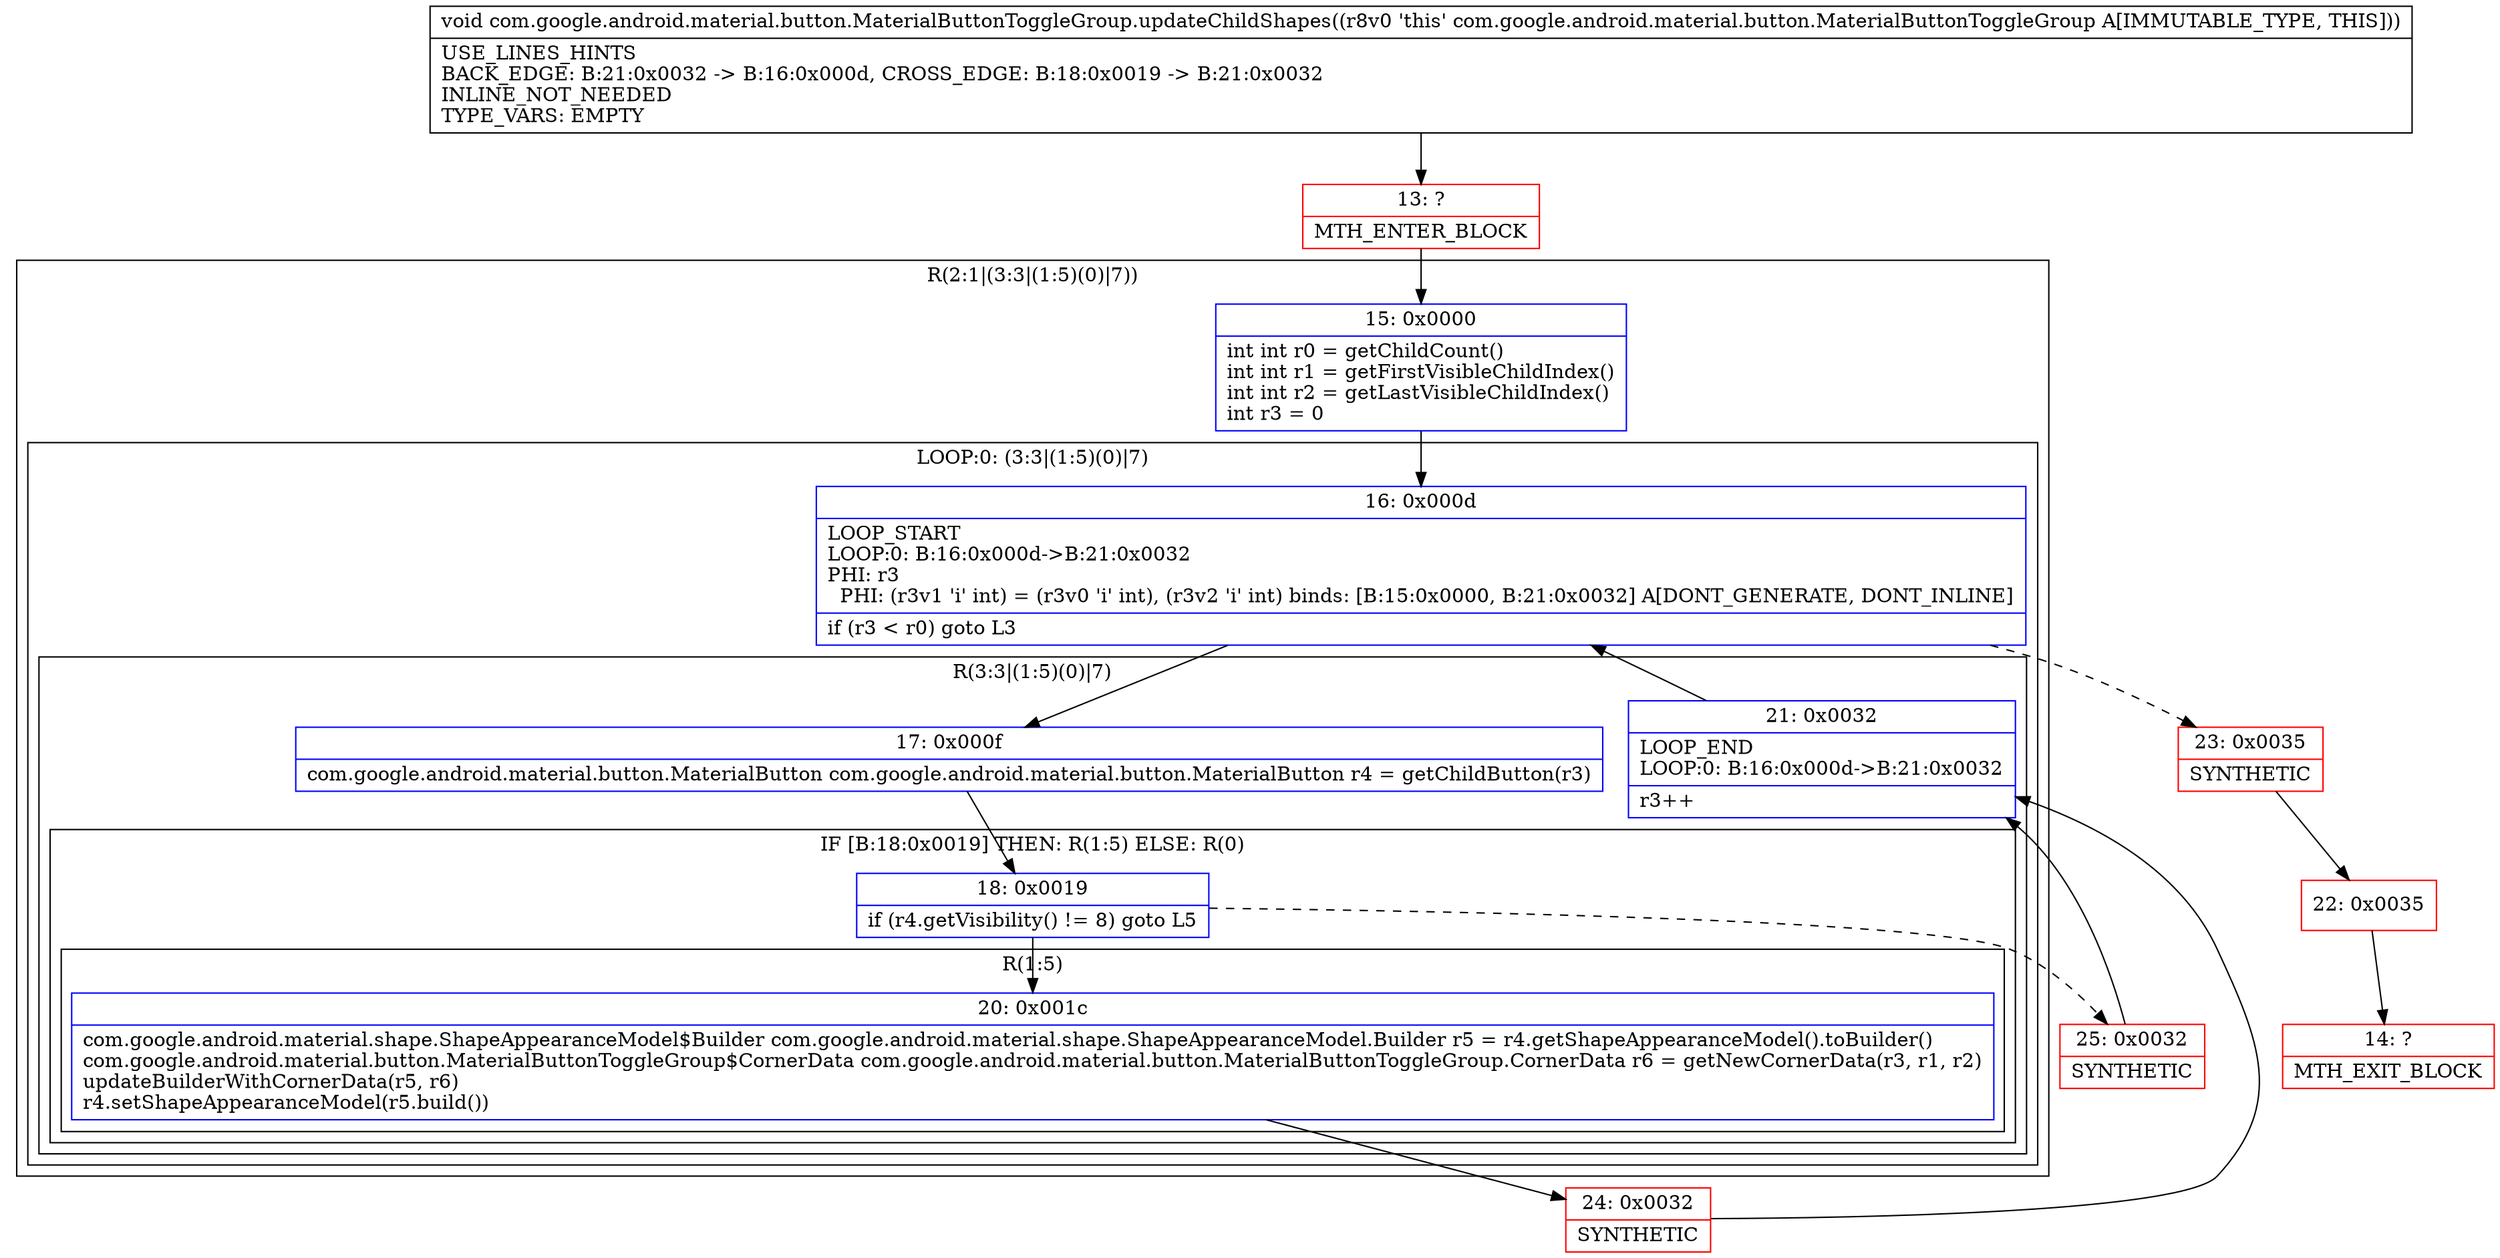 digraph "CFG forcom.google.android.material.button.MaterialButtonToggleGroup.updateChildShapes()V" {
subgraph cluster_Region_1117127584 {
label = "R(2:1|(3:3|(1:5)(0)|7))";
node [shape=record,color=blue];
Node_15 [shape=record,label="{15\:\ 0x0000|int int r0 = getChildCount()\lint int r1 = getFirstVisibleChildIndex()\lint int r2 = getLastVisibleChildIndex()\lint r3 = 0\l}"];
subgraph cluster_LoopRegion_1156332035 {
label = "LOOP:0: (3:3|(1:5)(0)|7)";
node [shape=record,color=blue];
Node_16 [shape=record,label="{16\:\ 0x000d|LOOP_START\lLOOP:0: B:16:0x000d\-\>B:21:0x0032\lPHI: r3 \l  PHI: (r3v1 'i' int) = (r3v0 'i' int), (r3v2 'i' int) binds: [B:15:0x0000, B:21:0x0032] A[DONT_GENERATE, DONT_INLINE]\l|if (r3 \< r0) goto L3\l}"];
subgraph cluster_Region_769589257 {
label = "R(3:3|(1:5)(0)|7)";
node [shape=record,color=blue];
Node_17 [shape=record,label="{17\:\ 0x000f|com.google.android.material.button.MaterialButton com.google.android.material.button.MaterialButton r4 = getChildButton(r3)\l}"];
subgraph cluster_IfRegion_1596362001 {
label = "IF [B:18:0x0019] THEN: R(1:5) ELSE: R(0)";
node [shape=record,color=blue];
Node_18 [shape=record,label="{18\:\ 0x0019|if (r4.getVisibility() != 8) goto L5\l}"];
subgraph cluster_Region_1362292528 {
label = "R(1:5)";
node [shape=record,color=blue];
Node_20 [shape=record,label="{20\:\ 0x001c|com.google.android.material.shape.ShapeAppearanceModel$Builder com.google.android.material.shape.ShapeAppearanceModel.Builder r5 = r4.getShapeAppearanceModel().toBuilder()\lcom.google.android.material.button.MaterialButtonToggleGroup$CornerData com.google.android.material.button.MaterialButtonToggleGroup.CornerData r6 = getNewCornerData(r3, r1, r2)\lupdateBuilderWithCornerData(r5, r6)\lr4.setShapeAppearanceModel(r5.build())\l}"];
}
subgraph cluster_Region_2130085979 {
label = "R(0)";
node [shape=record,color=blue];
}
}
Node_21 [shape=record,label="{21\:\ 0x0032|LOOP_END\lLOOP:0: B:16:0x000d\-\>B:21:0x0032\l|r3++\l}"];
}
}
}
Node_13 [shape=record,color=red,label="{13\:\ ?|MTH_ENTER_BLOCK\l}"];
Node_24 [shape=record,color=red,label="{24\:\ 0x0032|SYNTHETIC\l}"];
Node_25 [shape=record,color=red,label="{25\:\ 0x0032|SYNTHETIC\l}"];
Node_23 [shape=record,color=red,label="{23\:\ 0x0035|SYNTHETIC\l}"];
Node_22 [shape=record,color=red,label="{22\:\ 0x0035}"];
Node_14 [shape=record,color=red,label="{14\:\ ?|MTH_EXIT_BLOCK\l}"];
MethodNode[shape=record,label="{void com.google.android.material.button.MaterialButtonToggleGroup.updateChildShapes((r8v0 'this' com.google.android.material.button.MaterialButtonToggleGroup A[IMMUTABLE_TYPE, THIS]))  | USE_LINES_HINTS\lBACK_EDGE: B:21:0x0032 \-\> B:16:0x000d, CROSS_EDGE: B:18:0x0019 \-\> B:21:0x0032\lINLINE_NOT_NEEDED\lTYPE_VARS: EMPTY\l}"];
MethodNode -> Node_13;Node_15 -> Node_16;
Node_16 -> Node_17;
Node_16 -> Node_23[style=dashed];
Node_17 -> Node_18;
Node_18 -> Node_20;
Node_18 -> Node_25[style=dashed];
Node_20 -> Node_24;
Node_21 -> Node_16;
Node_13 -> Node_15;
Node_24 -> Node_21;
Node_25 -> Node_21;
Node_23 -> Node_22;
Node_22 -> Node_14;
}

